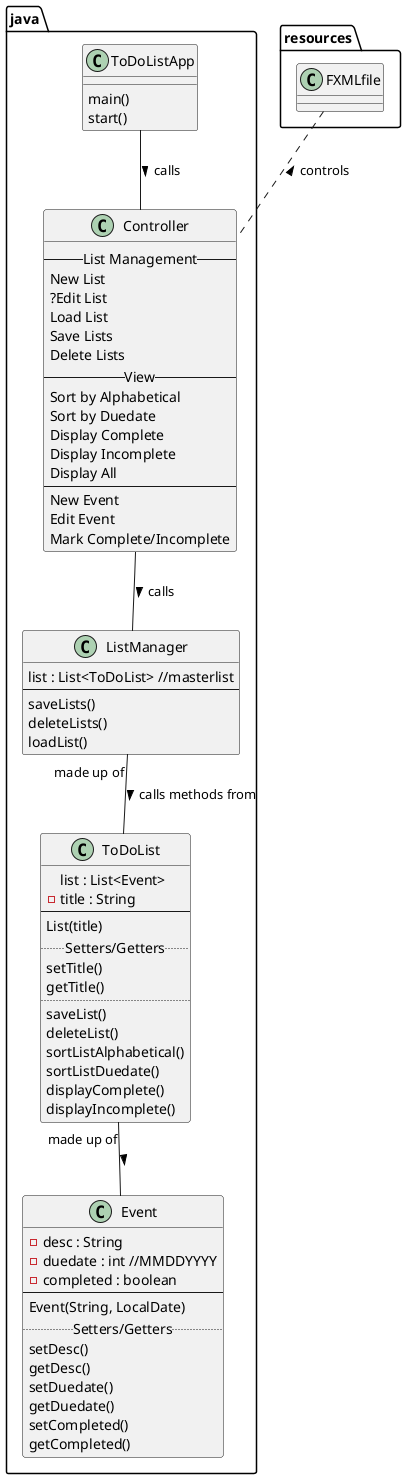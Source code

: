 @startuml
'https://plantuml.com/class-diagram

class java.ListManager{
list : List<ToDoList> //masterlist
--
saveLists()
deleteLists()
loadList()
}

class java.ToDoList {
list : List<Event>
-title : String
--
List(title)
..Setters/Getters..
setTitle()
getTitle()
..
saveList()
deleteList()
sortListAlphabetical()
sortListDuedate()
displayComplete()
displayIncomplete()
}

class java.Event {
-desc : String
-duedate : int //MMDDYYYY
-completed : boolean
--
Event(String, LocalDate)
..Setters/Getters..
setDesc()
getDesc()
setDuedate()
getDuedate()
setCompleted()
getCompleted()
}

java.ToDoList "made up of" -- java.Event : >
java.ListManager "made up of" -- java.ToDoList : > calls methods from

java.ToDoListApp -- java.Controller : > calls
resources.FXMLfile .. java.Controller : < controls
java.Controller -- java.ListManager : > calls


class java.Controller{
--List Management--
New List
?Edit List
Load List
Save Lists
Delete Lists
--View--
Sort by Alphabetical
Sort by Duedate
Display Complete
Display Incomplete
Display All
--
New Event
Edit Event
Mark Complete/Incomplete
}

class java.ToDoListApp{
main()
start()
}

@enduml